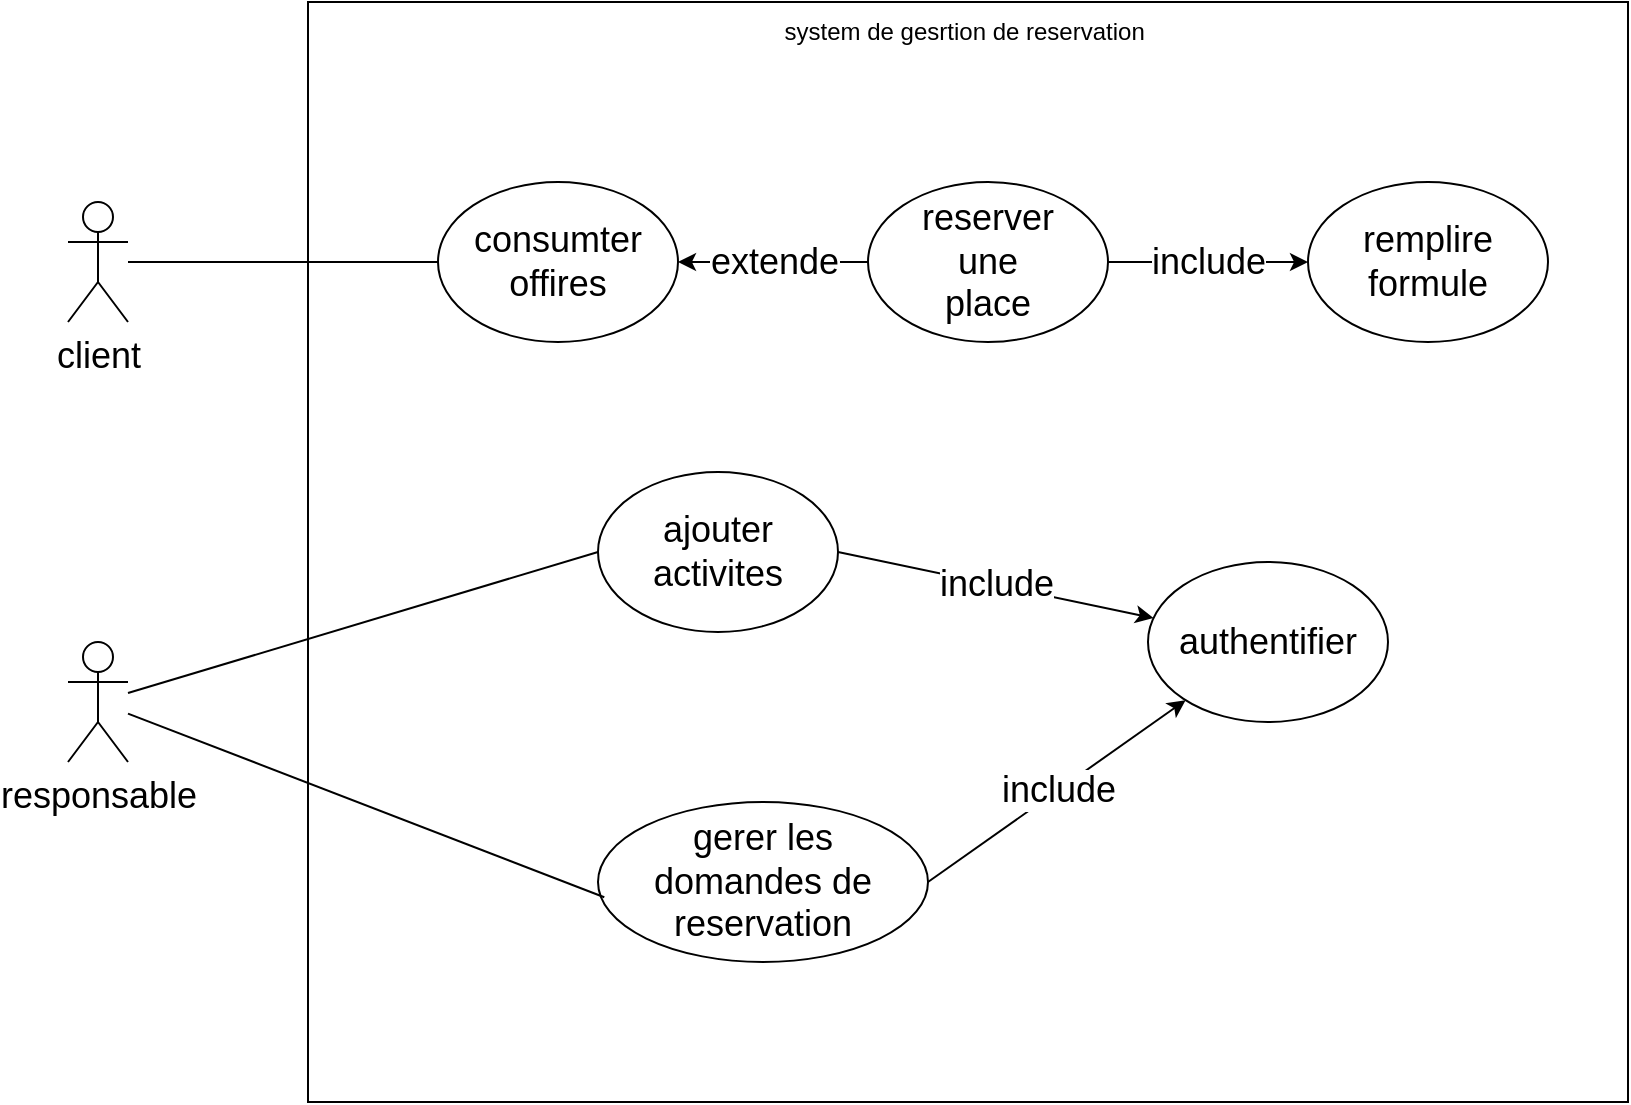 <mxfile>
    <diagram id="0X9xID7QJncj712uZ-_r" name="Page-1">
        <mxGraphModel dx="1212" dy="866" grid="1" gridSize="10" guides="1" tooltips="1" connect="1" arrows="1" fold="1" page="1" pageScale="1" pageWidth="850" pageHeight="1100" math="0" shadow="0">
            <root>
                <mxCell id="0"/>
                <mxCell id="1" parent="0"/>
                <mxCell id="2" value="" style="rounded=0;whiteSpace=wrap;html=1;" vertex="1" parent="1">
                    <mxGeometry x="160" y="230" width="660" height="550" as="geometry"/>
                </mxCell>
                <mxCell id="3" value="system de gesrtion de reservation&amp;nbsp;" style="text;html=1;strokeColor=none;fillColor=none;align=center;verticalAlign=middle;whiteSpace=wrap;rounded=0;" vertex="1" parent="1">
                    <mxGeometry x="395" y="230" width="190" height="30" as="geometry"/>
                </mxCell>
                <mxCell id="5" value="" style="ellipse;whiteSpace=wrap;html=1;" vertex="1" parent="1">
                    <mxGeometry x="225" y="320" width="120" height="80" as="geometry"/>
                </mxCell>
                <mxCell id="6" value="&lt;font style=&quot;font-size: 18px;&quot;&gt;consumter offires&lt;/font&gt;" style="text;html=1;strokeColor=none;fillColor=none;align=center;verticalAlign=middle;whiteSpace=wrap;rounded=0;" vertex="1" parent="1">
                    <mxGeometry x="240" y="337.5" width="90" height="45" as="geometry"/>
                </mxCell>
                <mxCell id="12" value="include" style="edgeStyle=none;html=1;exitX=1;exitY=0.5;exitDx=0;exitDy=0;fontSize=18;" edge="1" parent="1" source="7" target="9">
                    <mxGeometry relative="1" as="geometry"/>
                </mxCell>
                <mxCell id="7" value="" style="ellipse;whiteSpace=wrap;html=1;fontSize=18;" vertex="1" parent="1">
                    <mxGeometry x="440" y="320" width="120" height="80" as="geometry"/>
                </mxCell>
                <mxCell id="8" value="reserver une place" style="text;html=1;strokeColor=none;fillColor=none;align=center;verticalAlign=middle;whiteSpace=wrap;rounded=0;fontSize=18;" vertex="1" parent="1">
                    <mxGeometry x="470" y="345" width="60" height="30" as="geometry"/>
                </mxCell>
                <mxCell id="9" value="" style="ellipse;whiteSpace=wrap;html=1;fontSize=18;" vertex="1" parent="1">
                    <mxGeometry x="660" y="320" width="120" height="80" as="geometry"/>
                </mxCell>
                <mxCell id="10" value="remplire formule" style="text;html=1;strokeColor=none;fillColor=none;align=center;verticalAlign=middle;whiteSpace=wrap;rounded=0;fontSize=18;" vertex="1" parent="1">
                    <mxGeometry x="690" y="345" width="60" height="30" as="geometry"/>
                </mxCell>
                <mxCell id="11" value="extende" style="endArrow=classic;html=1;fontSize=18;entryX=1;entryY=0.5;entryDx=0;entryDy=0;" edge="1" parent="1" source="7" target="5">
                    <mxGeometry width="50" height="50" relative="1" as="geometry">
                        <mxPoint x="500" y="450" as="sourcePoint"/>
                        <mxPoint x="550" y="400" as="targetPoint"/>
                    </mxGeometry>
                </mxCell>
                <mxCell id="20" value="include" style="edgeStyle=none;html=1;exitX=1;exitY=0.5;exitDx=0;exitDy=0;fontSize=18;" edge="1" parent="1" source="13" target="15">
                    <mxGeometry relative="1" as="geometry"/>
                </mxCell>
                <mxCell id="13" value="" style="ellipse;whiteSpace=wrap;html=1;fontSize=18;" vertex="1" parent="1">
                    <mxGeometry x="305" y="465" width="120" height="80" as="geometry"/>
                </mxCell>
                <mxCell id="14" value="ajouter activites" style="text;html=1;strokeColor=none;fillColor=none;align=center;verticalAlign=middle;whiteSpace=wrap;rounded=0;fontSize=18;" vertex="1" parent="1">
                    <mxGeometry x="335" y="490" width="60" height="30" as="geometry"/>
                </mxCell>
                <mxCell id="15" value="" style="ellipse;whiteSpace=wrap;html=1;fontSize=18;" vertex="1" parent="1">
                    <mxGeometry x="580" y="510" width="120" height="80" as="geometry"/>
                </mxCell>
                <mxCell id="17" value="authentifier" style="text;html=1;strokeColor=none;fillColor=none;align=center;verticalAlign=middle;whiteSpace=wrap;rounded=0;fontSize=18;" vertex="1" parent="1">
                    <mxGeometry x="610" y="535" width="60" height="30" as="geometry"/>
                </mxCell>
                <mxCell id="21" value="include" style="edgeStyle=none;html=1;exitX=1;exitY=0.5;exitDx=0;exitDy=0;fontSize=18;" edge="1" parent="1" source="18" target="15">
                    <mxGeometry relative="1" as="geometry"/>
                </mxCell>
                <mxCell id="18" value="" style="ellipse;whiteSpace=wrap;html=1;fontSize=18;" vertex="1" parent="1">
                    <mxGeometry x="305" y="630" width="165" height="80" as="geometry"/>
                </mxCell>
                <mxCell id="19" value="gerer les domandes de reservation" style="text;html=1;strokeColor=none;fillColor=none;align=center;verticalAlign=middle;whiteSpace=wrap;rounded=0;fontSize=18;" vertex="1" parent="1">
                    <mxGeometry x="330" y="655" width="115" height="30" as="geometry"/>
                </mxCell>
                <mxCell id="22" value="client" style="shape=umlActor;verticalLabelPosition=bottom;verticalAlign=top;html=1;outlineConnect=0;fontSize=18;" vertex="1" parent="1">
                    <mxGeometry x="40" y="330" width="30" height="60" as="geometry"/>
                </mxCell>
                <mxCell id="25" value="responsable" style="shape=umlActor;verticalLabelPosition=bottom;verticalAlign=top;html=1;outlineConnect=0;fontSize=18;" vertex="1" parent="1">
                    <mxGeometry x="40" y="550" width="30" height="60" as="geometry"/>
                </mxCell>
                <mxCell id="27" value="" style="endArrow=none;html=1;fontSize=18;entryX=0;entryY=0.5;entryDx=0;entryDy=0;" edge="1" parent="1" source="25" target="13">
                    <mxGeometry width="50" height="50" relative="1" as="geometry">
                        <mxPoint x="210" y="550" as="sourcePoint"/>
                        <mxPoint x="260" y="500" as="targetPoint"/>
                    </mxGeometry>
                </mxCell>
                <mxCell id="29" value="" style="endArrow=none;html=1;fontSize=18;entryX=0;entryY=0.5;entryDx=0;entryDy=0;" edge="1" parent="1" source="22" target="5">
                    <mxGeometry width="50" height="50" relative="1" as="geometry">
                        <mxPoint x="210" y="550" as="sourcePoint"/>
                        <mxPoint x="260" y="500" as="targetPoint"/>
                    </mxGeometry>
                </mxCell>
                <mxCell id="30" value="" style="endArrow=none;html=1;fontSize=18;entryX=0.019;entryY=0.595;entryDx=0;entryDy=0;entryPerimeter=0;" edge="1" parent="1" source="25" target="18">
                    <mxGeometry width="50" height="50" relative="1" as="geometry">
                        <mxPoint x="210" y="550" as="sourcePoint"/>
                        <mxPoint x="260" y="500" as="targetPoint"/>
                    </mxGeometry>
                </mxCell>
            </root>
        </mxGraphModel>
    </diagram>
</mxfile>